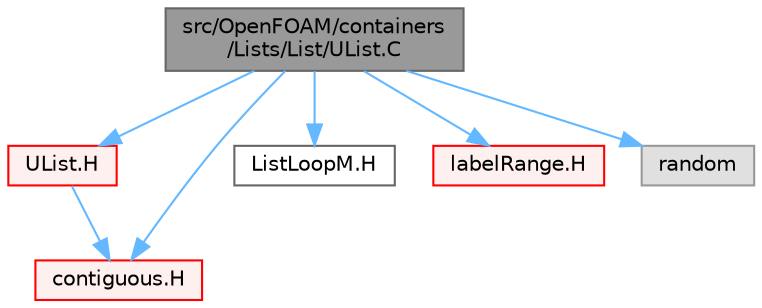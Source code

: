 digraph "src/OpenFOAM/containers/Lists/List/UList.C"
{
 // LATEX_PDF_SIZE
  bgcolor="transparent";
  edge [fontname=Helvetica,fontsize=10,labelfontname=Helvetica,labelfontsize=10];
  node [fontname=Helvetica,fontsize=10,shape=box,height=0.2,width=0.4];
  Node1 [id="Node000001",label="src/OpenFOAM/containers\l/Lists/List/UList.C",height=0.2,width=0.4,color="gray40", fillcolor="grey60", style="filled", fontcolor="black",tooltip=" "];
  Node1 -> Node2 [id="edge1_Node000001_Node000002",color="steelblue1",style="solid",tooltip=" "];
  Node2 [id="Node000002",label="UList.H",height=0.2,width=0.4,color="red", fillcolor="#FFF0F0", style="filled",URL="$UList_8H.html",tooltip=" "];
  Node2 -> Node45 [id="edge2_Node000002_Node000045",color="steelblue1",style="solid",tooltip=" "];
  Node45 [id="Node000045",label="contiguous.H",height=0.2,width=0.4,color="red", fillcolor="#FFF0F0", style="filled",URL="$contiguous_8H.html",tooltip=" "];
  Node1 -> Node81 [id="edge3_Node000001_Node000081",color="steelblue1",style="solid",tooltip=" "];
  Node81 [id="Node000081",label="ListLoopM.H",height=0.2,width=0.4,color="grey40", fillcolor="white", style="filled",URL="$ListLoopM_8H.html",tooltip="Macros for accessing List elements."];
  Node1 -> Node45 [id="edge4_Node000001_Node000045",color="steelblue1",style="solid",tooltip=" "];
  Node1 -> Node82 [id="edge5_Node000001_Node000082",color="steelblue1",style="solid",tooltip=" "];
  Node82 [id="Node000082",label="labelRange.H",height=0.2,width=0.4,color="red", fillcolor="#FFF0F0", style="filled",URL="$labelRange_8H.html",tooltip=" "];
  Node1 -> Node86 [id="edge6_Node000001_Node000086",color="steelblue1",style="solid",tooltip=" "];
  Node86 [id="Node000086",label="random",height=0.2,width=0.4,color="grey60", fillcolor="#E0E0E0", style="filled",tooltip=" "];
}
